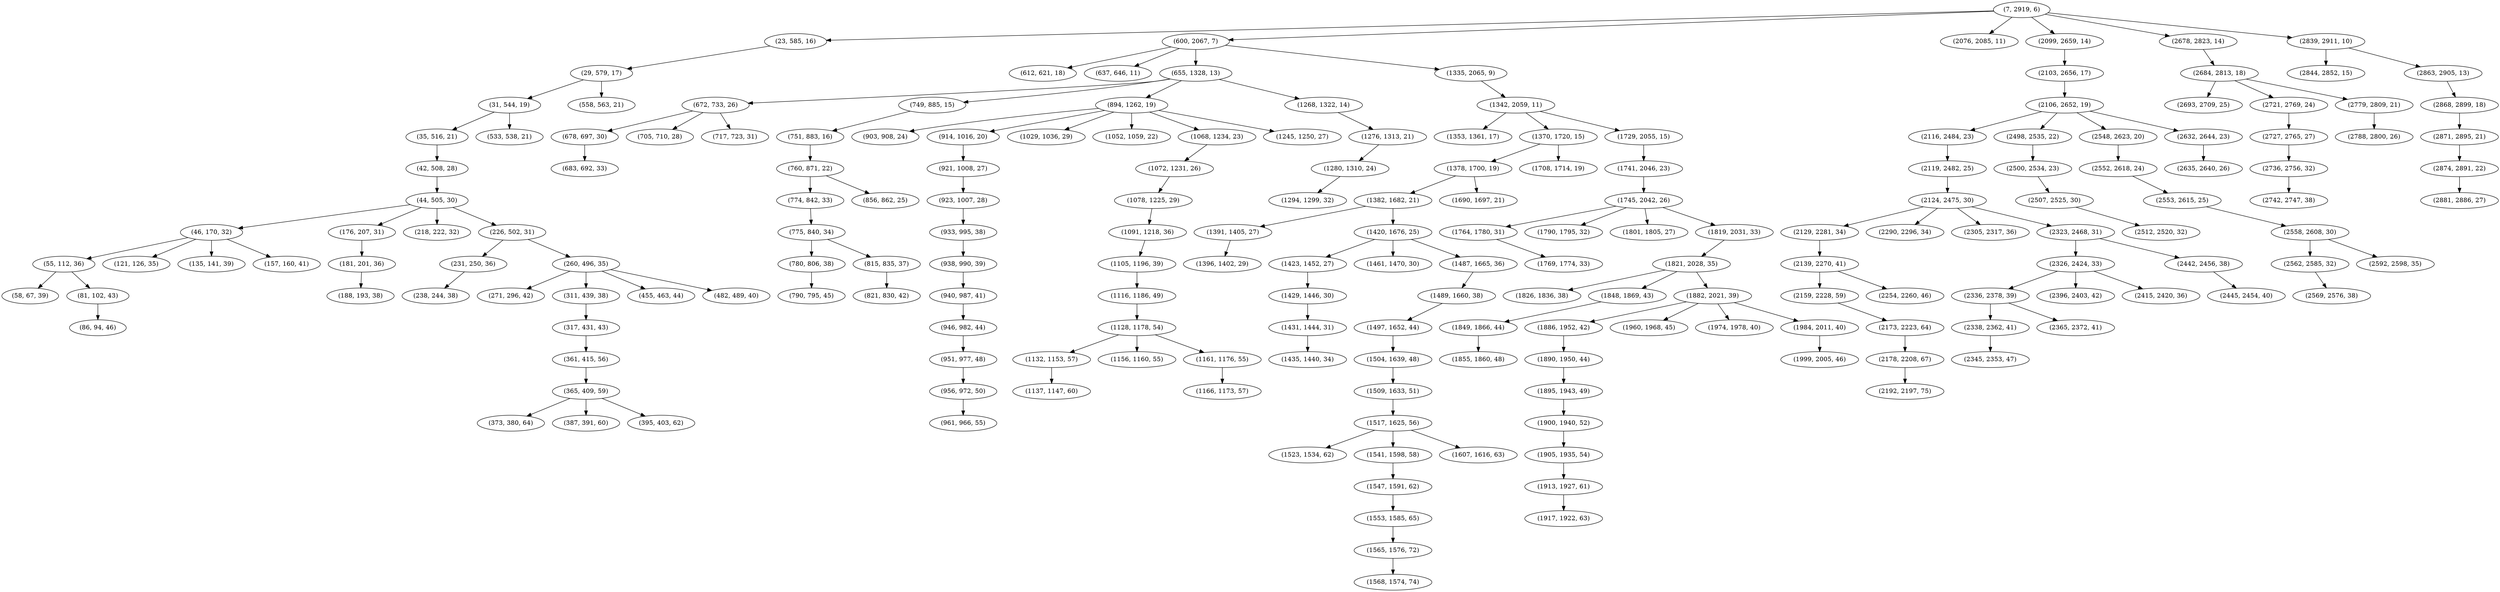 digraph tree {
    "(7, 2919, 6)";
    "(23, 585, 16)";
    "(29, 579, 17)";
    "(31, 544, 19)";
    "(35, 516, 21)";
    "(42, 508, 28)";
    "(44, 505, 30)";
    "(46, 170, 32)";
    "(55, 112, 36)";
    "(58, 67, 39)";
    "(81, 102, 43)";
    "(86, 94, 46)";
    "(121, 126, 35)";
    "(135, 141, 39)";
    "(157, 160, 41)";
    "(176, 207, 31)";
    "(181, 201, 36)";
    "(188, 193, 38)";
    "(218, 222, 32)";
    "(226, 502, 31)";
    "(231, 250, 36)";
    "(238, 244, 38)";
    "(260, 496, 35)";
    "(271, 296, 42)";
    "(311, 439, 38)";
    "(317, 431, 43)";
    "(361, 415, 56)";
    "(365, 409, 59)";
    "(373, 380, 64)";
    "(387, 391, 60)";
    "(395, 403, 62)";
    "(455, 463, 44)";
    "(482, 489, 40)";
    "(533, 538, 21)";
    "(558, 563, 21)";
    "(600, 2067, 7)";
    "(612, 621, 18)";
    "(637, 646, 11)";
    "(655, 1328, 13)";
    "(672, 733, 26)";
    "(678, 697, 30)";
    "(683, 692, 33)";
    "(705, 710, 28)";
    "(717, 723, 31)";
    "(749, 885, 15)";
    "(751, 883, 16)";
    "(760, 871, 22)";
    "(774, 842, 33)";
    "(775, 840, 34)";
    "(780, 806, 38)";
    "(790, 795, 45)";
    "(815, 835, 37)";
    "(821, 830, 42)";
    "(856, 862, 25)";
    "(894, 1262, 19)";
    "(903, 908, 24)";
    "(914, 1016, 20)";
    "(921, 1008, 27)";
    "(923, 1007, 28)";
    "(933, 995, 38)";
    "(938, 990, 39)";
    "(940, 987, 41)";
    "(946, 982, 44)";
    "(951, 977, 48)";
    "(956, 972, 50)";
    "(961, 966, 55)";
    "(1029, 1036, 29)";
    "(1052, 1059, 22)";
    "(1068, 1234, 23)";
    "(1072, 1231, 26)";
    "(1078, 1225, 29)";
    "(1091, 1218, 36)";
    "(1105, 1196, 39)";
    "(1116, 1186, 49)";
    "(1128, 1178, 54)";
    "(1132, 1153, 57)";
    "(1137, 1147, 60)";
    "(1156, 1160, 55)";
    "(1161, 1176, 55)";
    "(1166, 1173, 57)";
    "(1245, 1250, 27)";
    "(1268, 1322, 14)";
    "(1276, 1313, 21)";
    "(1280, 1310, 24)";
    "(1294, 1299, 32)";
    "(1335, 2065, 9)";
    "(1342, 2059, 11)";
    "(1353, 1361, 17)";
    "(1370, 1720, 15)";
    "(1378, 1700, 19)";
    "(1382, 1682, 21)";
    "(1391, 1405, 27)";
    "(1396, 1402, 29)";
    "(1420, 1676, 25)";
    "(1423, 1452, 27)";
    "(1429, 1446, 30)";
    "(1431, 1444, 31)";
    "(1435, 1440, 34)";
    "(1461, 1470, 30)";
    "(1487, 1665, 36)";
    "(1489, 1660, 38)";
    "(1497, 1652, 44)";
    "(1504, 1639, 48)";
    "(1509, 1633, 51)";
    "(1517, 1625, 56)";
    "(1523, 1534, 62)";
    "(1541, 1598, 58)";
    "(1547, 1591, 62)";
    "(1553, 1585, 65)";
    "(1565, 1576, 72)";
    "(1568, 1574, 74)";
    "(1607, 1616, 63)";
    "(1690, 1697, 21)";
    "(1708, 1714, 19)";
    "(1729, 2055, 15)";
    "(1741, 2046, 23)";
    "(1745, 2042, 26)";
    "(1764, 1780, 31)";
    "(1769, 1774, 33)";
    "(1790, 1795, 32)";
    "(1801, 1805, 27)";
    "(1819, 2031, 33)";
    "(1821, 2028, 35)";
    "(1826, 1836, 38)";
    "(1848, 1869, 43)";
    "(1849, 1866, 44)";
    "(1855, 1860, 48)";
    "(1882, 2021, 39)";
    "(1886, 1952, 42)";
    "(1890, 1950, 44)";
    "(1895, 1943, 49)";
    "(1900, 1940, 52)";
    "(1905, 1935, 54)";
    "(1913, 1927, 61)";
    "(1917, 1922, 63)";
    "(1960, 1968, 45)";
    "(1974, 1978, 40)";
    "(1984, 2011, 40)";
    "(1999, 2005, 46)";
    "(2076, 2085, 11)";
    "(2099, 2659, 14)";
    "(2103, 2656, 17)";
    "(2106, 2652, 19)";
    "(2116, 2484, 23)";
    "(2119, 2482, 25)";
    "(2124, 2475, 30)";
    "(2129, 2281, 34)";
    "(2139, 2270, 41)";
    "(2159, 2228, 59)";
    "(2173, 2223, 64)";
    "(2178, 2208, 67)";
    "(2192, 2197, 75)";
    "(2254, 2260, 46)";
    "(2290, 2296, 34)";
    "(2305, 2317, 36)";
    "(2323, 2468, 31)";
    "(2326, 2424, 33)";
    "(2336, 2378, 39)";
    "(2338, 2362, 41)";
    "(2345, 2353, 47)";
    "(2365, 2372, 41)";
    "(2396, 2403, 42)";
    "(2415, 2420, 36)";
    "(2442, 2456, 38)";
    "(2445, 2454, 40)";
    "(2498, 2535, 22)";
    "(2500, 2534, 23)";
    "(2507, 2525, 30)";
    "(2512, 2520, 32)";
    "(2548, 2623, 20)";
    "(2552, 2618, 24)";
    "(2553, 2615, 25)";
    "(2558, 2608, 30)";
    "(2562, 2585, 32)";
    "(2569, 2576, 38)";
    "(2592, 2598, 35)";
    "(2632, 2644, 23)";
    "(2635, 2640, 26)";
    "(2678, 2823, 14)";
    "(2684, 2813, 18)";
    "(2693, 2709, 25)";
    "(2721, 2769, 24)";
    "(2727, 2765, 27)";
    "(2736, 2756, 32)";
    "(2742, 2747, 38)";
    "(2779, 2809, 21)";
    "(2788, 2800, 26)";
    "(2839, 2911, 10)";
    "(2844, 2852, 15)";
    "(2863, 2905, 13)";
    "(2868, 2899, 18)";
    "(2871, 2895, 21)";
    "(2874, 2891, 22)";
    "(2881, 2886, 27)";
    "(7, 2919, 6)" -> "(23, 585, 16)";
    "(7, 2919, 6)" -> "(600, 2067, 7)";
    "(7, 2919, 6)" -> "(2076, 2085, 11)";
    "(7, 2919, 6)" -> "(2099, 2659, 14)";
    "(7, 2919, 6)" -> "(2678, 2823, 14)";
    "(7, 2919, 6)" -> "(2839, 2911, 10)";
    "(23, 585, 16)" -> "(29, 579, 17)";
    "(29, 579, 17)" -> "(31, 544, 19)";
    "(29, 579, 17)" -> "(558, 563, 21)";
    "(31, 544, 19)" -> "(35, 516, 21)";
    "(31, 544, 19)" -> "(533, 538, 21)";
    "(35, 516, 21)" -> "(42, 508, 28)";
    "(42, 508, 28)" -> "(44, 505, 30)";
    "(44, 505, 30)" -> "(46, 170, 32)";
    "(44, 505, 30)" -> "(176, 207, 31)";
    "(44, 505, 30)" -> "(218, 222, 32)";
    "(44, 505, 30)" -> "(226, 502, 31)";
    "(46, 170, 32)" -> "(55, 112, 36)";
    "(46, 170, 32)" -> "(121, 126, 35)";
    "(46, 170, 32)" -> "(135, 141, 39)";
    "(46, 170, 32)" -> "(157, 160, 41)";
    "(55, 112, 36)" -> "(58, 67, 39)";
    "(55, 112, 36)" -> "(81, 102, 43)";
    "(81, 102, 43)" -> "(86, 94, 46)";
    "(176, 207, 31)" -> "(181, 201, 36)";
    "(181, 201, 36)" -> "(188, 193, 38)";
    "(226, 502, 31)" -> "(231, 250, 36)";
    "(226, 502, 31)" -> "(260, 496, 35)";
    "(231, 250, 36)" -> "(238, 244, 38)";
    "(260, 496, 35)" -> "(271, 296, 42)";
    "(260, 496, 35)" -> "(311, 439, 38)";
    "(260, 496, 35)" -> "(455, 463, 44)";
    "(260, 496, 35)" -> "(482, 489, 40)";
    "(311, 439, 38)" -> "(317, 431, 43)";
    "(317, 431, 43)" -> "(361, 415, 56)";
    "(361, 415, 56)" -> "(365, 409, 59)";
    "(365, 409, 59)" -> "(373, 380, 64)";
    "(365, 409, 59)" -> "(387, 391, 60)";
    "(365, 409, 59)" -> "(395, 403, 62)";
    "(600, 2067, 7)" -> "(612, 621, 18)";
    "(600, 2067, 7)" -> "(637, 646, 11)";
    "(600, 2067, 7)" -> "(655, 1328, 13)";
    "(600, 2067, 7)" -> "(1335, 2065, 9)";
    "(655, 1328, 13)" -> "(672, 733, 26)";
    "(655, 1328, 13)" -> "(749, 885, 15)";
    "(655, 1328, 13)" -> "(894, 1262, 19)";
    "(655, 1328, 13)" -> "(1268, 1322, 14)";
    "(672, 733, 26)" -> "(678, 697, 30)";
    "(672, 733, 26)" -> "(705, 710, 28)";
    "(672, 733, 26)" -> "(717, 723, 31)";
    "(678, 697, 30)" -> "(683, 692, 33)";
    "(749, 885, 15)" -> "(751, 883, 16)";
    "(751, 883, 16)" -> "(760, 871, 22)";
    "(760, 871, 22)" -> "(774, 842, 33)";
    "(760, 871, 22)" -> "(856, 862, 25)";
    "(774, 842, 33)" -> "(775, 840, 34)";
    "(775, 840, 34)" -> "(780, 806, 38)";
    "(775, 840, 34)" -> "(815, 835, 37)";
    "(780, 806, 38)" -> "(790, 795, 45)";
    "(815, 835, 37)" -> "(821, 830, 42)";
    "(894, 1262, 19)" -> "(903, 908, 24)";
    "(894, 1262, 19)" -> "(914, 1016, 20)";
    "(894, 1262, 19)" -> "(1029, 1036, 29)";
    "(894, 1262, 19)" -> "(1052, 1059, 22)";
    "(894, 1262, 19)" -> "(1068, 1234, 23)";
    "(894, 1262, 19)" -> "(1245, 1250, 27)";
    "(914, 1016, 20)" -> "(921, 1008, 27)";
    "(921, 1008, 27)" -> "(923, 1007, 28)";
    "(923, 1007, 28)" -> "(933, 995, 38)";
    "(933, 995, 38)" -> "(938, 990, 39)";
    "(938, 990, 39)" -> "(940, 987, 41)";
    "(940, 987, 41)" -> "(946, 982, 44)";
    "(946, 982, 44)" -> "(951, 977, 48)";
    "(951, 977, 48)" -> "(956, 972, 50)";
    "(956, 972, 50)" -> "(961, 966, 55)";
    "(1068, 1234, 23)" -> "(1072, 1231, 26)";
    "(1072, 1231, 26)" -> "(1078, 1225, 29)";
    "(1078, 1225, 29)" -> "(1091, 1218, 36)";
    "(1091, 1218, 36)" -> "(1105, 1196, 39)";
    "(1105, 1196, 39)" -> "(1116, 1186, 49)";
    "(1116, 1186, 49)" -> "(1128, 1178, 54)";
    "(1128, 1178, 54)" -> "(1132, 1153, 57)";
    "(1128, 1178, 54)" -> "(1156, 1160, 55)";
    "(1128, 1178, 54)" -> "(1161, 1176, 55)";
    "(1132, 1153, 57)" -> "(1137, 1147, 60)";
    "(1161, 1176, 55)" -> "(1166, 1173, 57)";
    "(1268, 1322, 14)" -> "(1276, 1313, 21)";
    "(1276, 1313, 21)" -> "(1280, 1310, 24)";
    "(1280, 1310, 24)" -> "(1294, 1299, 32)";
    "(1335, 2065, 9)" -> "(1342, 2059, 11)";
    "(1342, 2059, 11)" -> "(1353, 1361, 17)";
    "(1342, 2059, 11)" -> "(1370, 1720, 15)";
    "(1342, 2059, 11)" -> "(1729, 2055, 15)";
    "(1370, 1720, 15)" -> "(1378, 1700, 19)";
    "(1370, 1720, 15)" -> "(1708, 1714, 19)";
    "(1378, 1700, 19)" -> "(1382, 1682, 21)";
    "(1378, 1700, 19)" -> "(1690, 1697, 21)";
    "(1382, 1682, 21)" -> "(1391, 1405, 27)";
    "(1382, 1682, 21)" -> "(1420, 1676, 25)";
    "(1391, 1405, 27)" -> "(1396, 1402, 29)";
    "(1420, 1676, 25)" -> "(1423, 1452, 27)";
    "(1420, 1676, 25)" -> "(1461, 1470, 30)";
    "(1420, 1676, 25)" -> "(1487, 1665, 36)";
    "(1423, 1452, 27)" -> "(1429, 1446, 30)";
    "(1429, 1446, 30)" -> "(1431, 1444, 31)";
    "(1431, 1444, 31)" -> "(1435, 1440, 34)";
    "(1487, 1665, 36)" -> "(1489, 1660, 38)";
    "(1489, 1660, 38)" -> "(1497, 1652, 44)";
    "(1497, 1652, 44)" -> "(1504, 1639, 48)";
    "(1504, 1639, 48)" -> "(1509, 1633, 51)";
    "(1509, 1633, 51)" -> "(1517, 1625, 56)";
    "(1517, 1625, 56)" -> "(1523, 1534, 62)";
    "(1517, 1625, 56)" -> "(1541, 1598, 58)";
    "(1517, 1625, 56)" -> "(1607, 1616, 63)";
    "(1541, 1598, 58)" -> "(1547, 1591, 62)";
    "(1547, 1591, 62)" -> "(1553, 1585, 65)";
    "(1553, 1585, 65)" -> "(1565, 1576, 72)";
    "(1565, 1576, 72)" -> "(1568, 1574, 74)";
    "(1729, 2055, 15)" -> "(1741, 2046, 23)";
    "(1741, 2046, 23)" -> "(1745, 2042, 26)";
    "(1745, 2042, 26)" -> "(1764, 1780, 31)";
    "(1745, 2042, 26)" -> "(1790, 1795, 32)";
    "(1745, 2042, 26)" -> "(1801, 1805, 27)";
    "(1745, 2042, 26)" -> "(1819, 2031, 33)";
    "(1764, 1780, 31)" -> "(1769, 1774, 33)";
    "(1819, 2031, 33)" -> "(1821, 2028, 35)";
    "(1821, 2028, 35)" -> "(1826, 1836, 38)";
    "(1821, 2028, 35)" -> "(1848, 1869, 43)";
    "(1821, 2028, 35)" -> "(1882, 2021, 39)";
    "(1848, 1869, 43)" -> "(1849, 1866, 44)";
    "(1849, 1866, 44)" -> "(1855, 1860, 48)";
    "(1882, 2021, 39)" -> "(1886, 1952, 42)";
    "(1882, 2021, 39)" -> "(1960, 1968, 45)";
    "(1882, 2021, 39)" -> "(1974, 1978, 40)";
    "(1882, 2021, 39)" -> "(1984, 2011, 40)";
    "(1886, 1952, 42)" -> "(1890, 1950, 44)";
    "(1890, 1950, 44)" -> "(1895, 1943, 49)";
    "(1895, 1943, 49)" -> "(1900, 1940, 52)";
    "(1900, 1940, 52)" -> "(1905, 1935, 54)";
    "(1905, 1935, 54)" -> "(1913, 1927, 61)";
    "(1913, 1927, 61)" -> "(1917, 1922, 63)";
    "(1984, 2011, 40)" -> "(1999, 2005, 46)";
    "(2099, 2659, 14)" -> "(2103, 2656, 17)";
    "(2103, 2656, 17)" -> "(2106, 2652, 19)";
    "(2106, 2652, 19)" -> "(2116, 2484, 23)";
    "(2106, 2652, 19)" -> "(2498, 2535, 22)";
    "(2106, 2652, 19)" -> "(2548, 2623, 20)";
    "(2106, 2652, 19)" -> "(2632, 2644, 23)";
    "(2116, 2484, 23)" -> "(2119, 2482, 25)";
    "(2119, 2482, 25)" -> "(2124, 2475, 30)";
    "(2124, 2475, 30)" -> "(2129, 2281, 34)";
    "(2124, 2475, 30)" -> "(2290, 2296, 34)";
    "(2124, 2475, 30)" -> "(2305, 2317, 36)";
    "(2124, 2475, 30)" -> "(2323, 2468, 31)";
    "(2129, 2281, 34)" -> "(2139, 2270, 41)";
    "(2139, 2270, 41)" -> "(2159, 2228, 59)";
    "(2139, 2270, 41)" -> "(2254, 2260, 46)";
    "(2159, 2228, 59)" -> "(2173, 2223, 64)";
    "(2173, 2223, 64)" -> "(2178, 2208, 67)";
    "(2178, 2208, 67)" -> "(2192, 2197, 75)";
    "(2323, 2468, 31)" -> "(2326, 2424, 33)";
    "(2323, 2468, 31)" -> "(2442, 2456, 38)";
    "(2326, 2424, 33)" -> "(2336, 2378, 39)";
    "(2326, 2424, 33)" -> "(2396, 2403, 42)";
    "(2326, 2424, 33)" -> "(2415, 2420, 36)";
    "(2336, 2378, 39)" -> "(2338, 2362, 41)";
    "(2336, 2378, 39)" -> "(2365, 2372, 41)";
    "(2338, 2362, 41)" -> "(2345, 2353, 47)";
    "(2442, 2456, 38)" -> "(2445, 2454, 40)";
    "(2498, 2535, 22)" -> "(2500, 2534, 23)";
    "(2500, 2534, 23)" -> "(2507, 2525, 30)";
    "(2507, 2525, 30)" -> "(2512, 2520, 32)";
    "(2548, 2623, 20)" -> "(2552, 2618, 24)";
    "(2552, 2618, 24)" -> "(2553, 2615, 25)";
    "(2553, 2615, 25)" -> "(2558, 2608, 30)";
    "(2558, 2608, 30)" -> "(2562, 2585, 32)";
    "(2558, 2608, 30)" -> "(2592, 2598, 35)";
    "(2562, 2585, 32)" -> "(2569, 2576, 38)";
    "(2632, 2644, 23)" -> "(2635, 2640, 26)";
    "(2678, 2823, 14)" -> "(2684, 2813, 18)";
    "(2684, 2813, 18)" -> "(2693, 2709, 25)";
    "(2684, 2813, 18)" -> "(2721, 2769, 24)";
    "(2684, 2813, 18)" -> "(2779, 2809, 21)";
    "(2721, 2769, 24)" -> "(2727, 2765, 27)";
    "(2727, 2765, 27)" -> "(2736, 2756, 32)";
    "(2736, 2756, 32)" -> "(2742, 2747, 38)";
    "(2779, 2809, 21)" -> "(2788, 2800, 26)";
    "(2839, 2911, 10)" -> "(2844, 2852, 15)";
    "(2839, 2911, 10)" -> "(2863, 2905, 13)";
    "(2863, 2905, 13)" -> "(2868, 2899, 18)";
    "(2868, 2899, 18)" -> "(2871, 2895, 21)";
    "(2871, 2895, 21)" -> "(2874, 2891, 22)";
    "(2874, 2891, 22)" -> "(2881, 2886, 27)";
}
